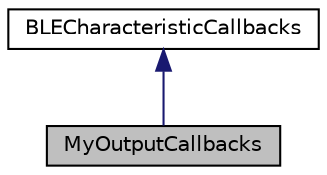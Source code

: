 digraph "MyOutputCallbacks"
{
  edge [fontname="Helvetica",fontsize="10",labelfontname="Helvetica",labelfontsize="10"];
  node [fontname="Helvetica",fontsize="10",shape=record];
  Node0 [label="MyOutputCallbacks",height=0.2,width=0.4,color="black", fillcolor="grey75", style="filled", fontcolor="black"];
  Node1 -> Node0 [dir="back",color="midnightblue",fontsize="10",style="solid",fontname="Helvetica"];
  Node1 [label="BLECharacteristicCallbacks",height=0.2,width=0.4,color="black", fillcolor="white", style="filled",URL="$class_b_l_e_characteristic_callbacks.html",tooltip="Callbacks that can be associated with a BLE characteristic to inform of events. "];
}
